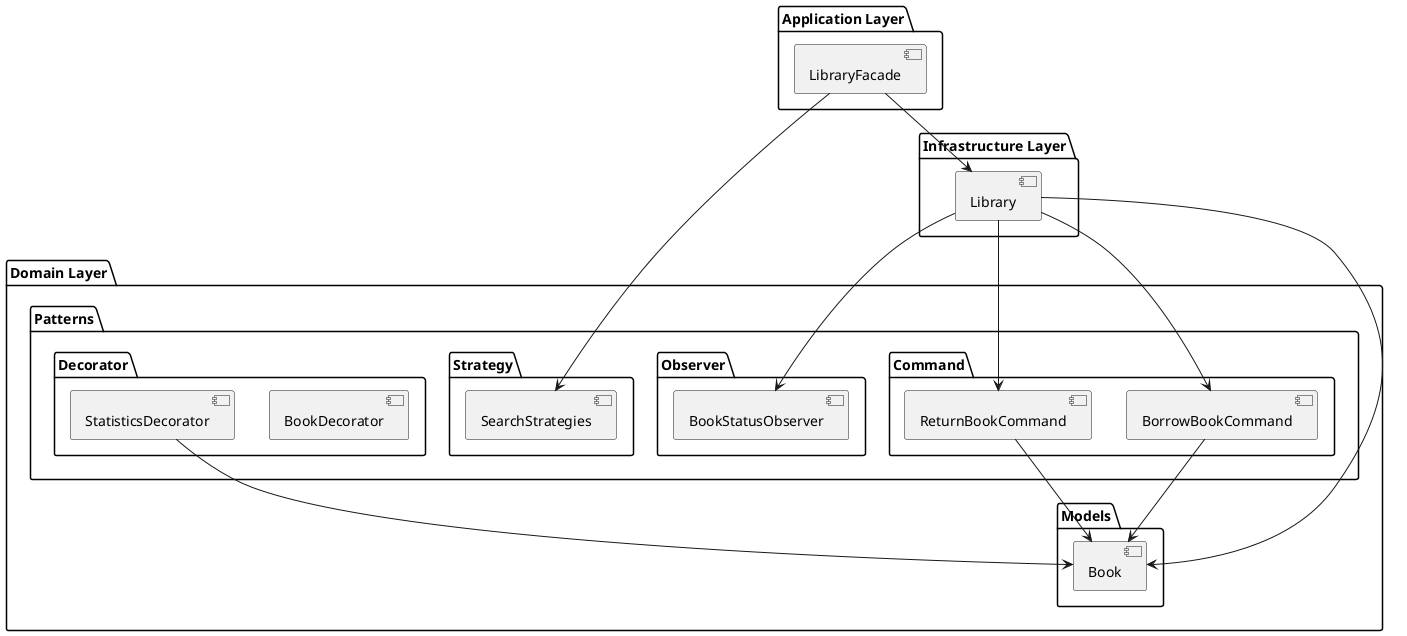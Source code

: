 @startuml Component Diagram

package "Application Layer" {
    [LibraryFacade]
}

package "Domain Layer" {
    package "Models" {
        [Book]
    }
    
    package "Patterns" {
        package "Command" {
            [BorrowBookCommand]
            [ReturnBookCommand]
        }
        
        package "Observer" {
            [BookStatusObserver]
        }
        
        package "Strategy" {
            [SearchStrategies]
        }
        
        package "Decorator" {
            [BookDecorator]
            [StatisticsDecorator]
        }
    }
}

package "Infrastructure Layer" {
    [Library]
}

[LibraryFacade] --> [Library]
[LibraryFacade] --> [SearchStrategies]
[Library] --> [Book]
[Library] --> [BorrowBookCommand]
[Library] --> [ReturnBookCommand]
[Library] --> [BookStatusObserver]
[StatisticsDecorator] --> [Book]
[BorrowBookCommand] --> [Book]
[ReturnBookCommand] --> [Book]

@enduml
